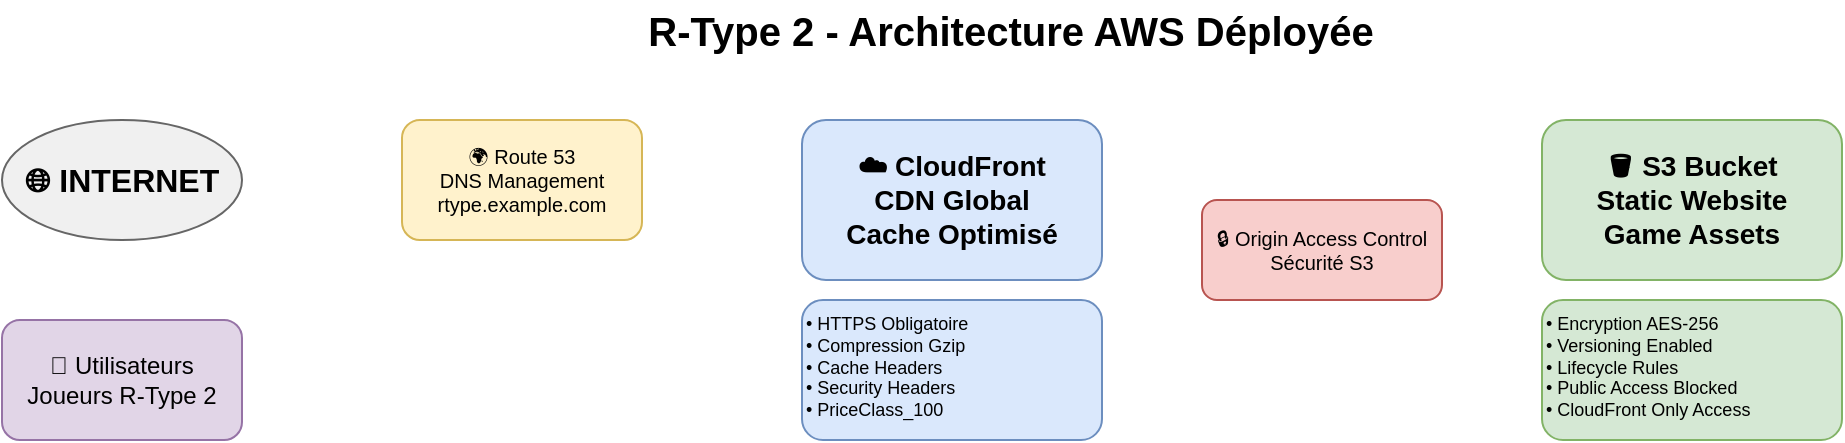 <mxfile version="22.1.16" type="device">
  <diagram name="Architecture AWS" id="aws-architecture">
    <mxGraphModel dx="1422" dy="794" grid="1" gridSize="10" guides="1" tooltips="1" connect="1" arrows="1" fold="1" page="1" pageScale="1" pageWidth="1169" pageHeight="827" math="0" shadow="0">
      <root>
        <mxCell id="0" />
        <mxCell id="1" parent="0" />
        
        <!-- Titre -->
        <mxCell id="title" value="R-Type 2 - Architecture AWS Déployée" style="text;html=1;strokeColor=none;fillColor=none;align=center;verticalAlign=middle;whiteSpace=wrap;rounded=0;fontSize=20;fontStyle=1;" vertex="1" parent="1">
          <mxGeometry x="300" y="20" width="569" height="30" as="geometry" />
        </mxCell>
        
        <!-- Internet -->
        <mxCell id="internet" value="🌐 INTERNET" style="ellipse;whiteSpace=wrap;html=1;fillColor=#f0f0f0;strokeColor=#666666;fontSize=16;fontStyle=1;" vertex="1" parent="1">
          <mxGeometry x="80" y="80" width="120" height="60" as="geometry" />
        </mxCell>
        
        <!-- Users -->
        <mxCell id="users" value="👥 Utilisateurs&#xa;Joueurs R-Type 2" style="rounded=1;whiteSpace=wrap;html=1;fillColor=#e1d5e7;strokeColor=#9673a6;fontSize=12;" vertex="1" parent="1">
          <mxGeometry x="80" y="180" width="120" height="60" as="geometry" />
        </mxCell>
        
        <!-- Route 53 (Optional) -->
        <mxCell id="route53" value="🌍 Route 53&#xa;DNS Management&#xa;rtype.example.com" style="rounded=1;whiteSpace=wrap;html=1;fillColor=#fff2cc;strokeColor=#d6b656;fontSize=10;" vertex="1" parent="1">
          <mxGeometry x="280" y="80" width="120" height="60" as="geometry" />
        </mxCell>
        
        <!-- CloudFront -->
        <mxCell id="cloudfront" value="☁️ CloudFront&#xa;CDN Global&#xa;Cache Optimisé" style="rounded=1;whiteSpace=wrap;html=1;fillColor=#dae8fc;strokeColor=#6c8ebf;fontSize=14;fontStyle=1;" vertex="1" parent="1">
          <mxGeometry x="480" y="80" width="150" height="80" as="geometry" />
        </mxCell>
        
        <!-- CloudFront Details -->
        <mxCell id="cf-details" value="• HTTPS Obligatoire&#xa;• Compression Gzip&#xa;• Cache Headers&#xa;• Security Headers&#xa;• PriceClass_100" style="text;html=1;strokeColor=#6c8ebf;fillColor=#dae8fc;align=left;verticalAlign=top;whiteSpace=wrap;rounded=1;fontSize=9;" vertex="1" parent="1">
          <mxGeometry x="480" y="170" width="150" height="70" as="geometry" />
        </mxCell>
        
        <!-- Origin Access Control -->
        <mxCell id="oac" value="🔒 Origin Access Control&#xa;Sécurité S3" style="rounded=1;whiteSpace=wrap;html=1;fillColor=#f8cecc;strokeColor=#b85450;fontSize=10;" vertex="1" parent="1">
          <mxGeometry x="680" y="120" width="120" height="50" as="geometry" />
        </mxCell>
        
        <!-- S3 Bucket -->
        <mxCell id="s3" value="🪣 S3 Bucket&#xa;Static Website&#xa;Game Assets" style="rounded=1;whiteSpace=wrap;html=1;fillColor=#d5e8d4;strokeColor=#82b366;fontSize=14;fontStyle=1;" vertex="1" parent="1">
          <mxGeometry x="850" y="80" width="150" height="80" as="geometry" />
        </mxCell>
        
        <!-- S3 Details -->
        <mxCell id="s3-details" value="• Encryption AES-256&#xa;• Versioning Enabled&#xa;• Lifecycle Rules&#xa;• Public Access Blocked&#xa;• CloudFront Only Access" style="text;html=1;strokeColor=#82b366;fillColor=#d5e8d4;align=left;verticalAlign=top;whiteSpace=wrap;rounded=1;fontSize=9;" vertex="1" parent="1">
          <mxGeometry x="850" y="170" width="150" height="70" as="geometry" />
        </mxCell>
        
        <!-- CloudWatch -->
        <mxCell id="cloudwatch" value="📊 CloudWatch&#xa;Monitoring&#xa;Metrics & Logs" style="rounded=1;whiteSpace=wrap;html=1;fillColor=#fff2cc;strokeColor=#d6b656;fontSize=12;" vertex="1" parent="1">
          <mxGeometry x="480" y="300" width="120" height="60" as="geometry" />
        </mxCell>
        
        <!-- SNS -->
        <mxCell id="sns" value="📧 SNS&#xa;Alertes Email&#xa;Notifications" style="rounded=1;whiteSpace=wrap;html=1;fillColor=#f8cecc;strokeColor=#b85450;fontSize=12;" vertex="1" parent="1">
          <mxGeometry x="650" y="300" width="120" height="60" as="geometry" />
        </mxCell>
        
        <!-- CloudFormation -->
        <mxCell id="cloudformation" value="🏗️ CloudFormation&#xa;Infrastructure as Code&#xa;Automated Deployment" style="rounded=1;whiteSpace=wrap;html=1;fillColor=#e1d5e7;strokeColor=#9673a6;fontSize=12;" vertex="1" parent="1">
          <mxGeometry x="80" y="400" width="150" height="60" as="geometry" />
        </mxCell>
        
        <!-- Developer -->
        <mxCell id="developer" value="👨‍💻 Développeur&#xa;Local Development" style="rounded=1;whiteSpace=wrap;html=1;fillColor=#f0f0f0;strokeColor=#666666;fontSize=12;" vertex="1" parent="1">
          <mxGeometry x="80" y="320" width="120" height="60" as="geometry" />
        </mxCell>
        
        <!-- Flux de données -->
        <mxCell id="flow1" style="edgeStyle=orthogonalEdgeStyle;rounded=0;orthogonalLoop=1;jettySize=auto;html=1;exitX=1;exitY=0.5;exitDx=0;exitDy=0;entryX=0;entryY=0.5;entryDx=0;entryDy=0;strokeWidth=3;strokeColor=#2D7600;" edge="1" parent="1" source="users" target="route53">
          <mxGeometry relative="1" as="geometry" />
        </mxCell>
        <mxCell id="flow1-label" value="DNS Query" style="text;html=1;strokeColor=none;fillColor=none;align=center;verticalAlign=middle;whiteSpace=wrap;rounded=0;fontSize=10;fontStyle=1;color=#2D7600;" vertex="1" parent="1">
          <mxGeometry x="210" y="190" width="60" height="20" as="geometry" />
        </mxCell>
        
        <mxCell id="flow2" style="edgeStyle=orthogonalEdgeStyle;rounded=0;orthogonalLoop=1;jettySize=auto;html=1;exitX=1;exitY=0.5;exitDx=0;exitDy=0;entryX=0;entryY=0.5;entryDx=0;entryDy=0;strokeWidth=3;strokeColor=#1BA1E2;" edge="1" parent="1" source="route53" target="cloudfront">
          <mxGeometry relative="1" as="geometry" />
        </mxCell>
        <mxCell id="flow2-label" value="HTTPS Request" style="text;html=1;strokeColor=none;fillColor=none;align=center;verticalAlign=middle;whiteSpace=wrap;rounded=0;fontSize=10;fontStyle=1;color=#1BA1E2;" vertex="1" parent="1">
          <mxGeometry x="410" y="100" width="80" height="20" as="geometry" />
        </mxCell>
        
        <mxCell id="flow3" style="edgeStyle=orthogonalEdgeStyle;rounded=0;orthogonalLoop=1;jettySize=auto;html=1;exitX=1;exitY=0.5;exitDx=0;exitDy=0;entryX=0;entryY=0.5;entryDx=0;entryDy=0;strokeWidth=3;strokeColor=#FF8000;" edge="1" parent="1" source="cloudfront" target="s3">
          <mxGeometry relative="1" as="geometry" />
        </mxCell>
        <mxCell id="flow3-label" value="Origin Request&#xa;(via OAC)" style="text;html=1;strokeColor=none;fillColor=none;align=center;verticalAlign=middle;whiteSpace=wrap;rounded=0;fontSize=10;fontStyle=1;color=#FF8000;" vertex="1" parent="1">
          <mxGeometry x="750" y="105" width="80" height="30" as="geometry" />
        </mxCell>
        
        <!-- Monitoring flows -->
        <mxCell id="monitor1" style="edgeStyle=orthogonalEdgeStyle;rounded=0;orthogonalLoop=1;jettySize=auto;html=1;exitX=0.5;exitY=1;exitDx=0;exitDy=0;entryX=0.5;entryY=0;entryDx=0;entryDy=0;strokeWidth=2;strokeColor=#D6B656;strokeStyle=dashed;" edge="1" parent="1" source="cloudfront" target="cloudwatch">
          <mxGeometry relative="1" as="geometry" />
        </mxCell>
        <mxCell id="monitor1-label" value="Metrics" style="text;html=1;strokeColor=none;fillColor=none;align=center;verticalAlign=middle;whiteSpace=wrap;rounded=0;fontSize=9;fontStyle=1;color=#D6B656;" vertex="1" parent="1">
          <mxGeometry x="520" y="250" width="50" height="20" as="geometry" />
        </mxCell>
        
        <mxCell id="monitor2" style="edgeStyle=orthogonalEdgeStyle;rounded=0;orthogonalLoop=1;jettySize=auto;html=1;exitX=1;exitY=0.5;exitDx=0;exitDy=0;entryX=0;entryY=0.5;entryDx=0;entryDy=0;strokeWidth=2;strokeColor=#B85450;strokeStyle=dashed;" edge="1" parent="1" source="cloudwatch" target="sns">
          <mxGeometry relative="1" as="geometry" />
        </mxCell>
        <mxCell id="monitor2-label" value="Alerts" style="text;html=1;strokeColor=none;fillColor=none;align=center;verticalAlign=middle;whiteSpace=wrap;rounded=0;fontSize=9;fontStyle=1;color=#B85450;" vertex="1" parent="1">
          <mxGeometry x="610" y="320" width="40" height="20" as="geometry" />
        </mxCell>
        
        <!-- Deployment flow -->
        <mxCell id="deploy1" style="edgeStyle=orthogonalEdgeStyle;rounded=0;orthogonalLoop=1;jettySize=auto;html=1;exitX=0.5;exitY=1;exitDx=0;exitDy=0;entryX=0.5;entryY=0;entryDx=0;entryDy=0;strokeWidth=2;strokeColor=#9673A6;" edge="1" parent="1" source="developer" target="cloudformation">
          <mxGeometry relative="1" as="geometry" />
        </mxCell>
        <mxCell id="deploy1-label" value="Deploy" style="text;html=1;strokeColor=none;fillColor=none;align=center;verticalAlign=middle;whiteSpace=wrap;rounded=0;fontSize=9;fontStyle=1;color=#9673A6;" vertex="1" parent="1">
          <mxGeometry x="120" y="385" width="40" height="20" as="geometry" />
        </mxCell>
        
        <!-- Cache Layers -->
        <mxCell id="cache-title" value="COUCHES DE CACHE" style="text;html=1;strokeColor=none;fillColor=none;align=center;verticalAlign=middle;whiteSpace=wrap;rounded=0;fontSize=14;fontStyle=1;" vertex="1" parent="1">
          <mxGeometry x="80" y="500" width="200" height="30" as="geometry" />
        </mxCell>
        
        <mxCell id="cache-edge" value="Edge Cache&#xa;Global CDN&#xa;TTL: 1-30 days" style="rounded=1;whiteSpace=wrap;html=1;fillColor=#dae8fc;strokeColor=#6c8ebf;fontSize=10;" vertex="1" parent="1">
          <mxGeometry x="80" y="540" width="100" height="60" as="geometry" />
        </mxCell>
        
        <mxCell id="cache-browser" value="Browser Cache&#xa;Client Side&#xa;TTL: 5min-1day" style="rounded=1;whiteSpace=wrap;html=1;fillColor=#e1d5e7;strokeColor=#9673a6;fontSize=10;" vertex="1" parent="1">
          <mxGeometry x="200" y="540" width="100" height="60" as="geometry" />
        </mxCell>
        
        <!-- Security -->
        <mxCell id="security-title" value="SÉCURITÉ" style="text;html=1;strokeColor=none;fillColor=none;align=center;verticalAlign=middle;whiteSpace=wrap;rounded=0;fontSize=14;fontStyle=1;" vertex="1" parent="1">
          <mxGeometry x="400" y="500" width="200" height="30" as="geometry" />
        </mxCell>
        
        <mxCell id="security-https" value="🔒 HTTPS Only&#xa;TLS 1.2+&#xa;SSL Certificate" style="rounded=1;whiteSpace=wrap;html=1;fillColor=#f8cecc;strokeColor=#b85450;fontSize=10;" vertex="1" parent="1">
          <mxGeometry x="400" y="540" width="90" height="60" as="geometry" />
        </mxCell>
        
        <mxCell id="security-headers" value="🛡️ Security Headers&#xa;XSS Protection&#xa;CSRF Prevention" style="rounded=1;whiteSpace=wrap;html=1;fillColor=#f8cecc;strokeColor=#b85450;fontSize=10;" vertex="1" parent="1">
          <mxGeometry x="510" y="540" width="90" height="60" as="geometry" />
        </mxCell>
        
        <mxCell id="security-oac" value="🔐 OAC&#xa;S3 Access Control&#xa;No Public Access" style="rounded=1;whiteSpace=wrap;html=1;fillColor=#f8cecc;strokeColor=#b85450;fontSize=10;" vertex="1" parent="1">
          <mxGeometry x="620" y="540" width="90" height="60" as="geometry" />
        </mxCell>
        
        <!-- Cost Optimization -->
        <mxCell id="cost-title" value="OPTIMISATION COÛTS" style="text;html=1;strokeColor=none;fillColor=none;align=center;verticalAlign=middle;whiteSpace=wrap;rounded=0;fontSize=14;fontStyle=1;" vertex="1" parent="1">
          <mxGeometry x="750" y="500" width="200" height="30" as="geometry" />
        </mxCell>
        
        <mxCell id="cost-price" value="💰 PriceClass_100&#xa;NA + Europe Only&#xa;Cost Optimized" style="rounded=1;whiteSpace=wrap;html=1;fillColor=#fff2cc;strokeColor=#d6b656;fontSize=10;" vertex="1" parent="1">
          <mxGeometry x="750" y="540" width="90" height="60" as="geometry" />
        </mxCell>
        
        <mxCell id="cost-lifecycle" value="♻️ S3 Lifecycle&#xa;Delete Old Versions&#xa;30 Days Retention" style="rounded=1;whiteSpace=wrap;html=1;fillColor=#fff2cc;strokeColor=#d6b656;fontSize=10;" vertex="1" parent="1">
          <mxGeometry x="860" y="540" width="90" height="60" as="geometry" />
        </mxCell>
        
        <!-- Performance Metrics -->
        <mxCell id="perf-title" value="MÉTRIQUES PERFORMANCE" style="text;html=1;strokeColor=none;fillColor=none;align=center;verticalAlign=middle;whiteSpace=wrap;rounded=0;fontSize=14;fontStyle=1;" vertex="1" parent="1">
          <mxGeometry x="80" y="640" width="200" height="30" as="geometry" />
        </mxCell>
        
        <mxCell id="perf-metrics" value="📈 Métriques Surveillées:&#xa;• Requests/min&#xa;• Cache Hit Rate (>80%)&#xa;• Error Rate (<10%)&#xa;• Origin Latency&#xa;• Bytes Downloaded" style="text;html=1;strokeColor=#d6b656;fillColor=#fff2cc;align=left;verticalAlign=top;whiteSpace=wrap;rounded=1;fontSize=10;" vertex="1" parent="1">
          <mxGeometry x="80" y="680" width="200" height="80" as="geometry" />
        </mxCell>
        
        <!-- Deployment Info -->
        <mxCell id="deploy-title" value="DÉPLOIEMENT" style="text;html=1;strokeColor=none;fillColor=none;align=center;verticalAlign=middle;whiteSpace=wrap;rounded=0;fontSize=14;fontStyle=1;" vertex="1" parent="1">
          <mxGeometry x="350" y="640" width="200" height="30" as="geometry" />
        </mxCell>
        
        <mxCell id="deploy-info" value="🚀 Processus Automatisé:&#xa;• CloudFormation Templates&#xa;• Build Script (JS/SVG)&#xa;• S3 Sync with Headers&#xa;• CloudFront Invalidation&#xa;• Health Check&#xa;• Monitoring Setup" style="text;html=1;strokeColor=#9673a6;fillColor=#e1d5e7;align=left;verticalAlign=top;whiteSpace=wrap;rounded=1;fontSize=10;" vertex="1" parent="1">
          <mxGeometry x="350" y="680" width="200" height="80" as="geometry" />
        </mxCell>
        
        <!-- Environments -->
        <mxCell id="env-title" value="ENVIRONNEMENTS" style="text;html=1;strokeColor=none;fillColor=none;align=center;verticalAlign=middle;whiteSpace=wrap;rounded=0;fontSize=14;fontStyle=1;" vertex="1" parent="1">
          <mxGeometry x="620" y="640" width="200" height="30" as="geometry" />
        </mxCell>
        
        <mxCell id="env-dev" value="🔧 DEV&#xa;dev-rtype.com&#xa;All files + tests" style="rounded=1;whiteSpace=wrap;html=1;fillColor=#d5e8d4;strokeColor=#82b366;fontSize=9;" vertex="1" parent="1">
          <mxGeometry x="620" y="680" width="80" height="50" as="geometry" />
        </mxCell>
        
        <mxCell id="env-staging" value="🧪 STAGING&#xa;staging-rtype.com&#xa;Pre-production" style="rounded=1;whiteSpace=wrap;html=1;fillColor=#fff2cc;strokeColor=#d6b656;fontSize=9;" vertex="1" parent="1">
          <mxGeometry x="710" y="680" width="80" height="50" as="geometry" />
        </mxCell>
        
        <mxCell id="env-prod" value="🚀 PROD&#xa;rtype.com&#xa;Optimized build" style="rounded=1;whiteSpace=wrap;html=1;fillColor=#f8cecc;strokeColor=#b85450;fontSize=9;" vertex="1" parent="1">
          <mxGeometry x="800" y="680" width="80" height="50" as="geometry" />
        </mxCell>
        
        <!-- Cost Estimate -->
        <mxCell id="cost-estimate" value="💵 Coût Estimé: ~$1.20/mois&#xa;• S3 Storage (100MB): $0.02&#xa;• CloudFront (10GB): $0.85&#xa;• CloudWatch: $0.30&#xa;• Route 53: $0.50 (optionnel)" style="text;html=1;strokeColor=#d79b00;fillColor=#ffe6cc;align=left;verticalAlign=top;whiteSpace=wrap;rounded=1;fontSize=10;" vertex="1" parent="1">
          <mxGeometry x="890" y="680" width="200" height="80" as="geometry" />
        </mxCell>
      </root>
    </mxGraphModel>
  </diagram>
</mxfile>
